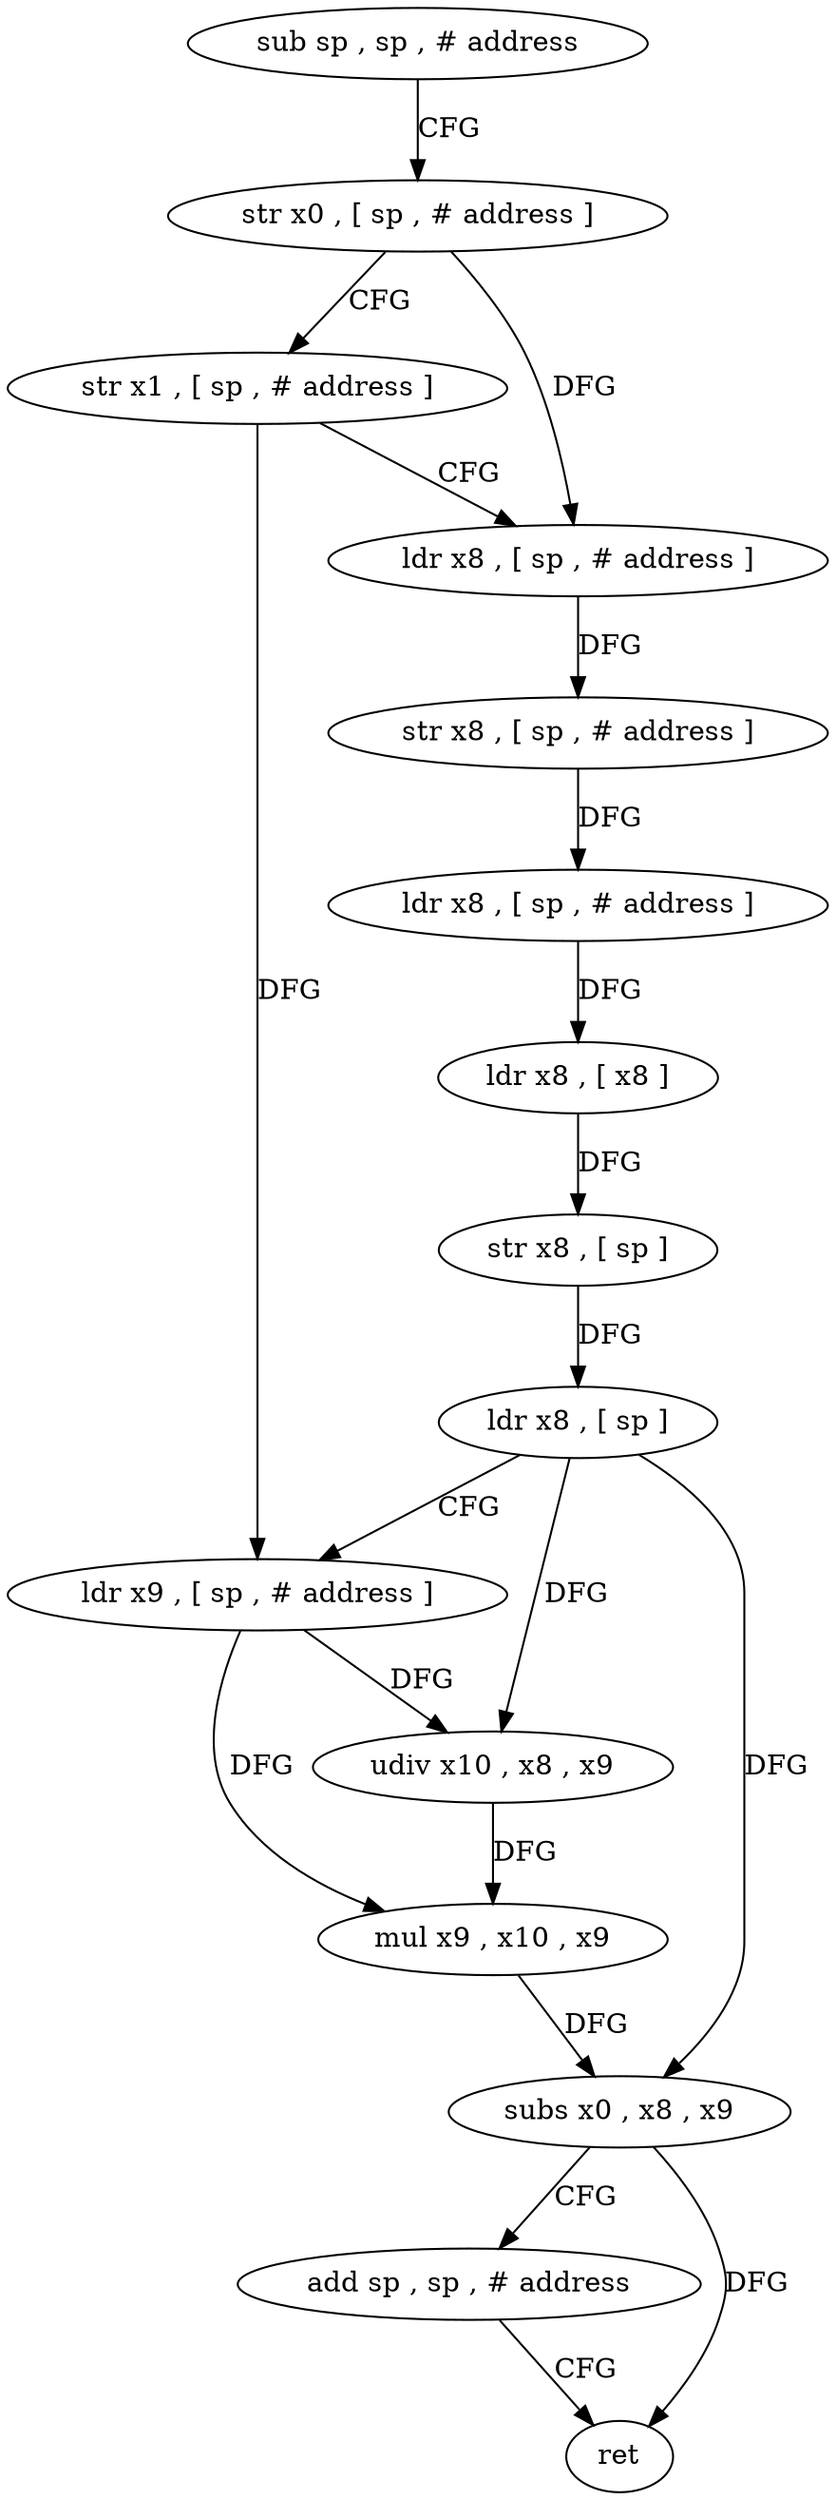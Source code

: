 digraph "func" {
"4225708" [label = "sub sp , sp , # address" ]
"4225712" [label = "str x0 , [ sp , # address ]" ]
"4225716" [label = "str x1 , [ sp , # address ]" ]
"4225720" [label = "ldr x8 , [ sp , # address ]" ]
"4225724" [label = "str x8 , [ sp , # address ]" ]
"4225728" [label = "ldr x8 , [ sp , # address ]" ]
"4225732" [label = "ldr x8 , [ x8 ]" ]
"4225736" [label = "str x8 , [ sp ]" ]
"4225740" [label = "ldr x8 , [ sp ]" ]
"4225744" [label = "ldr x9 , [ sp , # address ]" ]
"4225748" [label = "udiv x10 , x8 , x9" ]
"4225752" [label = "mul x9 , x10 , x9" ]
"4225756" [label = "subs x0 , x8 , x9" ]
"4225760" [label = "add sp , sp , # address" ]
"4225764" [label = "ret" ]
"4225708" -> "4225712" [ label = "CFG" ]
"4225712" -> "4225716" [ label = "CFG" ]
"4225712" -> "4225720" [ label = "DFG" ]
"4225716" -> "4225720" [ label = "CFG" ]
"4225716" -> "4225744" [ label = "DFG" ]
"4225720" -> "4225724" [ label = "DFG" ]
"4225724" -> "4225728" [ label = "DFG" ]
"4225728" -> "4225732" [ label = "DFG" ]
"4225732" -> "4225736" [ label = "DFG" ]
"4225736" -> "4225740" [ label = "DFG" ]
"4225740" -> "4225744" [ label = "CFG" ]
"4225740" -> "4225748" [ label = "DFG" ]
"4225740" -> "4225756" [ label = "DFG" ]
"4225744" -> "4225748" [ label = "DFG" ]
"4225744" -> "4225752" [ label = "DFG" ]
"4225748" -> "4225752" [ label = "DFG" ]
"4225752" -> "4225756" [ label = "DFG" ]
"4225756" -> "4225760" [ label = "CFG" ]
"4225756" -> "4225764" [ label = "DFG" ]
"4225760" -> "4225764" [ label = "CFG" ]
}

